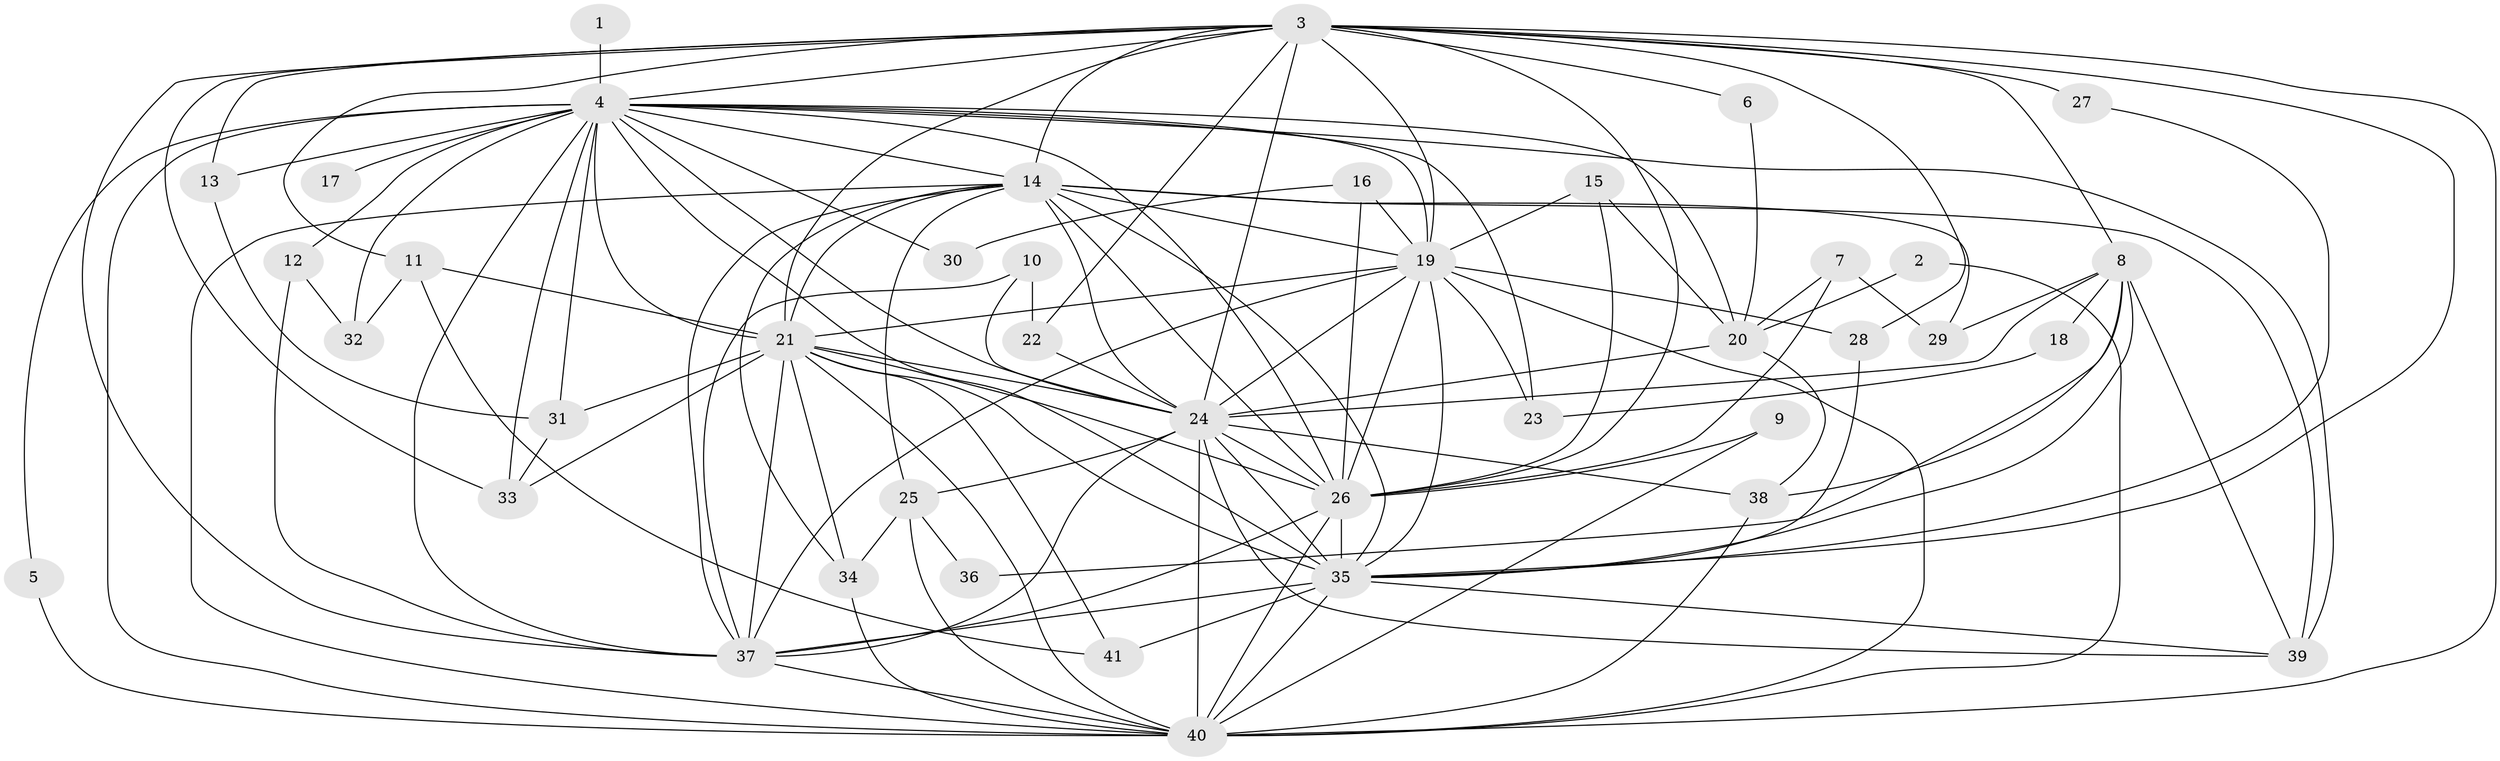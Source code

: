 // original degree distribution, {25: 0.012345679012345678, 24: 0.012345679012345678, 17: 0.012345679012345678, 16: 0.012345679012345678, 14: 0.024691358024691357, 15: 0.012345679012345678, 18: 0.012345679012345678, 20: 0.024691358024691357, 2: 0.5679012345679012, 4: 0.09876543209876543, 8: 0.024691358024691357, 5: 0.037037037037037035, 3: 0.14814814814814814}
// Generated by graph-tools (version 1.1) at 2025/01/03/09/25 03:01:16]
// undirected, 41 vertices, 123 edges
graph export_dot {
graph [start="1"]
  node [color=gray90,style=filled];
  1;
  2;
  3;
  4;
  5;
  6;
  7;
  8;
  9;
  10;
  11;
  12;
  13;
  14;
  15;
  16;
  17;
  18;
  19;
  20;
  21;
  22;
  23;
  24;
  25;
  26;
  27;
  28;
  29;
  30;
  31;
  32;
  33;
  34;
  35;
  36;
  37;
  38;
  39;
  40;
  41;
  1 -- 4 [weight=1.0];
  2 -- 20 [weight=1.0];
  2 -- 40 [weight=1.0];
  3 -- 4 [weight=1.0];
  3 -- 6 [weight=1.0];
  3 -- 8 [weight=1.0];
  3 -- 11 [weight=1.0];
  3 -- 13 [weight=2.0];
  3 -- 14 [weight=1.0];
  3 -- 19 [weight=1.0];
  3 -- 21 [weight=2.0];
  3 -- 22 [weight=1.0];
  3 -- 24 [weight=3.0];
  3 -- 26 [weight=2.0];
  3 -- 27 [weight=2.0];
  3 -- 28 [weight=1.0];
  3 -- 33 [weight=1.0];
  3 -- 35 [weight=1.0];
  3 -- 37 [weight=1.0];
  3 -- 40 [weight=1.0];
  4 -- 5 [weight=1.0];
  4 -- 12 [weight=1.0];
  4 -- 13 [weight=1.0];
  4 -- 14 [weight=1.0];
  4 -- 17 [weight=1.0];
  4 -- 19 [weight=1.0];
  4 -- 20 [weight=1.0];
  4 -- 21 [weight=2.0];
  4 -- 23 [weight=1.0];
  4 -- 24 [weight=1.0];
  4 -- 26 [weight=1.0];
  4 -- 30 [weight=1.0];
  4 -- 31 [weight=2.0];
  4 -- 32 [weight=1.0];
  4 -- 33 [weight=1.0];
  4 -- 35 [weight=1.0];
  4 -- 37 [weight=1.0];
  4 -- 39 [weight=1.0];
  4 -- 40 [weight=1.0];
  5 -- 40 [weight=1.0];
  6 -- 20 [weight=1.0];
  7 -- 20 [weight=1.0];
  7 -- 26 [weight=1.0];
  7 -- 29 [weight=1.0];
  8 -- 18 [weight=1.0];
  8 -- 24 [weight=1.0];
  8 -- 29 [weight=1.0];
  8 -- 35 [weight=1.0];
  8 -- 36 [weight=1.0];
  8 -- 38 [weight=1.0];
  8 -- 39 [weight=1.0];
  9 -- 26 [weight=1.0];
  9 -- 40 [weight=1.0];
  10 -- 22 [weight=1.0];
  10 -- 24 [weight=1.0];
  10 -- 37 [weight=1.0];
  11 -- 21 [weight=2.0];
  11 -- 32 [weight=1.0];
  11 -- 41 [weight=1.0];
  12 -- 32 [weight=1.0];
  12 -- 37 [weight=1.0];
  13 -- 31 [weight=1.0];
  14 -- 19 [weight=1.0];
  14 -- 21 [weight=1.0];
  14 -- 24 [weight=2.0];
  14 -- 25 [weight=1.0];
  14 -- 26 [weight=1.0];
  14 -- 29 [weight=1.0];
  14 -- 34 [weight=1.0];
  14 -- 35 [weight=1.0];
  14 -- 37 [weight=1.0];
  14 -- 39 [weight=1.0];
  14 -- 40 [weight=1.0];
  15 -- 19 [weight=1.0];
  15 -- 20 [weight=1.0];
  15 -- 26 [weight=1.0];
  16 -- 19 [weight=1.0];
  16 -- 26 [weight=1.0];
  16 -- 30 [weight=1.0];
  18 -- 23 [weight=1.0];
  19 -- 21 [weight=1.0];
  19 -- 23 [weight=1.0];
  19 -- 24 [weight=2.0];
  19 -- 26 [weight=1.0];
  19 -- 28 [weight=1.0];
  19 -- 35 [weight=1.0];
  19 -- 37 [weight=1.0];
  19 -- 40 [weight=1.0];
  20 -- 24 [weight=2.0];
  20 -- 38 [weight=1.0];
  21 -- 24 [weight=2.0];
  21 -- 26 [weight=1.0];
  21 -- 31 [weight=1.0];
  21 -- 33 [weight=1.0];
  21 -- 34 [weight=1.0];
  21 -- 35 [weight=1.0];
  21 -- 37 [weight=3.0];
  21 -- 40 [weight=1.0];
  21 -- 41 [weight=1.0];
  22 -- 24 [weight=1.0];
  24 -- 25 [weight=1.0];
  24 -- 26 [weight=1.0];
  24 -- 35 [weight=3.0];
  24 -- 37 [weight=1.0];
  24 -- 38 [weight=1.0];
  24 -- 39 [weight=1.0];
  24 -- 40 [weight=1.0];
  25 -- 34 [weight=1.0];
  25 -- 36 [weight=1.0];
  25 -- 40 [weight=1.0];
  26 -- 35 [weight=2.0];
  26 -- 37 [weight=1.0];
  26 -- 40 [weight=1.0];
  27 -- 35 [weight=1.0];
  28 -- 35 [weight=1.0];
  31 -- 33 [weight=1.0];
  34 -- 40 [weight=1.0];
  35 -- 37 [weight=1.0];
  35 -- 39 [weight=1.0];
  35 -- 40 [weight=2.0];
  35 -- 41 [weight=1.0];
  37 -- 40 [weight=2.0];
  38 -- 40 [weight=1.0];
}
